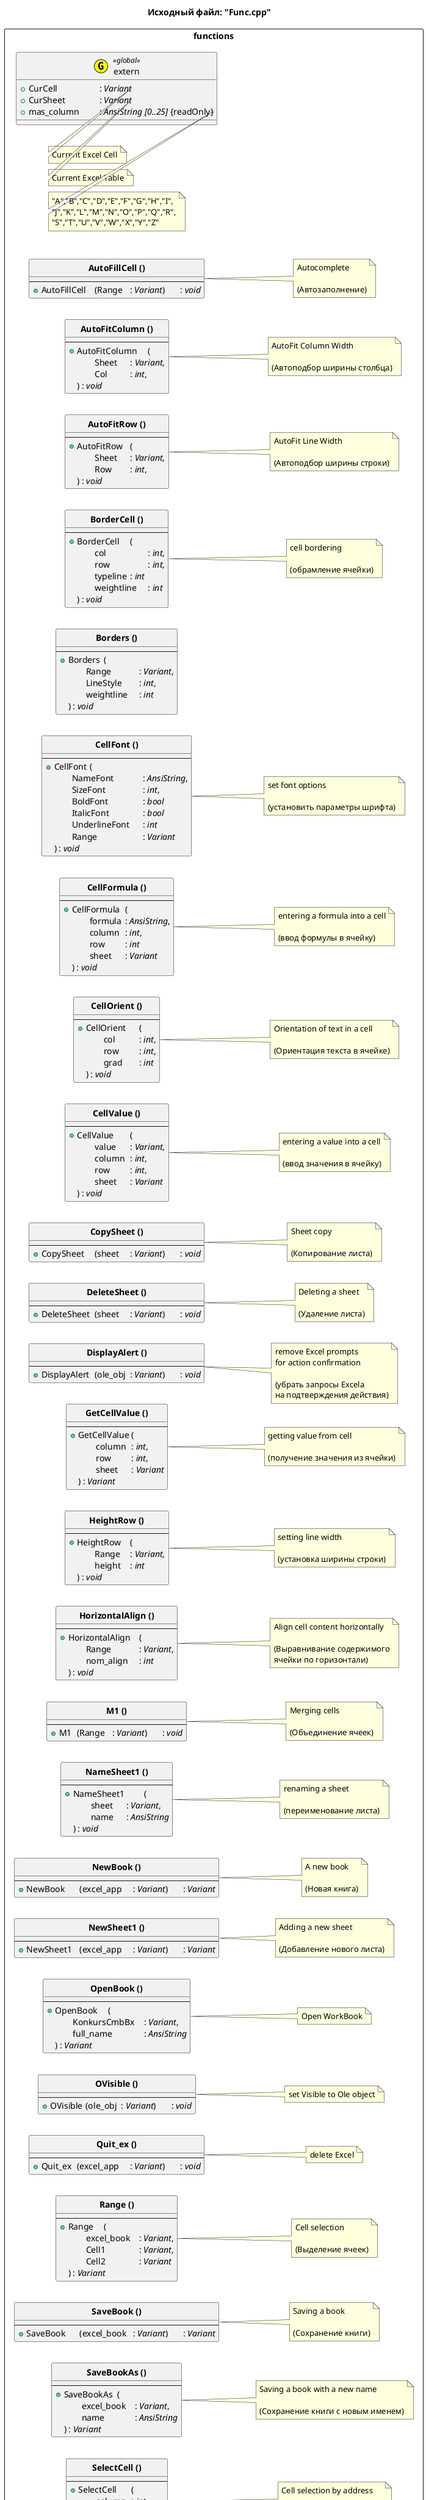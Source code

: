 @startuml Func.cpp

title Исходный файл: "Func.cpp"

scale 750 width


left to right direction

scale max 750 width


package functions <<rectangle>> {
    class extern << (G, yellow) global>>
    {
        + CurCell \t\t\t: <i>Variant</i>
        + CurSheet \t\t: <i>Variant</i>
        + mas_column \t\t: <i>AnsiString [0..25]</i> {readOnly}

    }
    note right of extern::CurCell
    Current Excel Cell
    end note

    note right of extern::CurSheet
    Current Excel Table
    end note

    note right of extern::mas_column
    "A","B","C","D","E","F","G","H","I",
    "J","K","L","M","N","O","P","Q","R",
    "S","T","U","V","W","X","Y","Z"
    end note



    class "<b>AutoFillCell ()</b>" {
        --
        + AutoFillCell \t(Range \t: <i>Variant</i>) \t: <i>void</i>
    }

    hide "<b>AutoFillCell ()</b>" circle
    show "<b>AutoFillCell ()</b>" method

    note right of "<b>AutoFillCell ()</b>"
    Autocomplete

    (Автозаполнение)
    end note



    class "<b>AutoFitColumn ()</b>" {
        --
        + AutoFitColumn \t(
            \tSheet \t: <i>Variant</i>,
            \tCol \t\t: <i>int</i>,
            ) : <i>void</i>
    }

    hide "<b>AutoFitColumn ()</b>" circle
    show "<b>AutoFitColumn ()</b>" method

    note right of "<b>AutoFitColumn ()</b>"
    AutoFit Column Width

    (Автоподбор ширины столбца)
    end note



    class "<b>AutoFitRow ()</b>" {
        --
        + AutoFitRow \t(
            \tSheet \t: <i>Variant</i>,
            \tRow \t: <i>int</i>,
            ) : <i>void</i>
    }

    hide "<b>AutoFitRow ()</b>" circle
    show "<b>AutoFitRow ()</b>" method

    note right of "<b>AutoFitRow ()</b>"
    AutoFit Line Width

    (Автоподбор ширины строки)
    end note



    class "<b>BorderCell ()</b>" {
        --
        + BorderCell \t(
            \tcol \t\t\t: <i>int</i>,
            \trow \t\t\t: <i>int</i>,
            \ttypeline \t: <i>int</i>
            \tweightline \t: <i>int</i>
            ) : <i>void</i>
    }

    hide "<b>BorderCell ()</b>" circle
    show "<b>BorderCell ()</b>" method

    note right of "<b>BorderCell ()</b>"
    cell bordering

    (обрамление ячейки)
    end note



    class "<b>Borders ()</b>" {
        --
        + Borders \t(
            \tRange \t\t: <i>Variant</i>,
            \tLineStyle \t: <i>int</i>,
            \tweightline \t: <i>int</i>
            ) : <i>void</i>
    }

    hide "<b>Borders ()</b>" circle
    show "<b>Borders ()</b>" method



    class "<b>CellFont ()</b>" {
        --
        + CellFont \t(
            \tNameFont \t\t: <i>AnsiString</i>,
            \tSizeFont \t\t: <i>int</i>,
            \tBoldFont \t\t: <i>bool</i>
            \tItalicFont \t\t: <i>bool</i>
            \tUnderlineFont \t: <i>int</i>
            \tRange \t\t\t: <i>Variant</i>
            ) : <i>void</i>
    }

    hide "<b>CellFont ()</b>" circle
    show "<b>CellFont ()</b>" method

    note right of "<b>CellFont ()</b>"
    set font options

    (установить параметры шрифта)
    end note



    class "<b>CellFormula ()</b>" {
        --
        + CellFormula \t(
            \tformula \t: <i>AnsiString</i>,
            \tcolumn \t: <i>int</i>,
            \trow \t\t: <i>int</i>
            \tsheet \t: <i>Variant</i>
            ) : <i>void</i>
    }

    hide "<b>CellFormula ()</b>" circle
    show "<b>CellFormula ()</b>" method

    note right of "<b>CellFormula ()</b>"
    entering a formula into a cell

    (ввод формулы в ячейку)
    end note



    class "<b>CellOrient ()</b>" {
        --
        + CellOrient \t(
            \tcol \t\t: <i>int</i>,
            \trow \t\t: <i>int</i>,
            \tgrad \t: <i>int</i>
            ) : <i>void</i>
    }

    hide "<b>CellOrient ()</b>" circle
    show "<b>CellOrient ()</b>" method

    note right of "<b>CellOrient ()</b>"
    Orientation of text in a cell

    (Ориентация текста в ячейке)
    end note



    class "<b>CellValue ()</b>" {
        --
        + CellValue \t(
            \tvalue \t: <i>Variant</i>,
            \tcolumn \t: <i>int</i>,
            \trow \t\t: <i>int</i>,
            \tsheet \t: <i>Variant</i>
            ) : <i>void</i>
    }

    hide "<b>CellValue ()</b>" circle
    show "<b>CellValue ()</b>" method

    note right of "<b>CellValue ()</b>"
    entering a value into a cell

    (ввод значения в ячейку)
    end note



    class "<b>CopySheet ()</b>" {
        --
        + CopySheet \t(sheet \t: <i>Variant</i>) \t: <i>void</i>
    }

    hide "<b>CopySheet ()</b>" circle
    show "<b>CopySheet ()</b>" method

    note right of "<b>CopySheet ()</b>"
    Sheet copy

    (Копирование листа)
    end note



    class "<b>DeleteSheet ()</b>" {
        --
        + DeleteSheet \t(sheet \t: <i>Variant</i>) \t: <i>void</i>
    }

    hide "<b>DeleteSheet ()</b>" circle
    show "<b>DeleteSheet ()</b>" method

    note right of "<b>DeleteSheet ()</b>"
    Deleting a sheet

    (Удаление листа)
    end note


    
    class "<b>DisplayAlert ()</b>" {
        --
        + DisplayAlert \t(ole_obj \t: <i>Variant</i>) \t: <i>void</i>
    }

    hide "<b>DisplayAlert ()</b>" circle
    show "<b>DisplayAlert ()</b>" method

    note right of "<b>DisplayAlert ()</b>"
    remove Excel prompts
    for action confirmation

    (убрать запросы Excela
    на подтверждения действия)
    end note



    class "<b>GetCellValue ()</b>" {
        --
        + GetCellValue \t(
            \tcolumn \t: <i>int</i>,
            \trow \t\t: <i>int</i>,
            \tsheet \t: <i>Variant</i>
            ) : <i>Variant</i>
    }

    hide "<b>GetCellValue ()</b>" circle
    show "<b>GetCellValue ()</b>" method

    note right of "<b>GetCellValue ()</b>"
    getting value from cell

    (получение значения из ячейки)
    end note



    class "<b>HeightRow ()</b>" {
        --
        + HeightRow \t(
            \tRange \t: <i>Variant</i>,
            \theight \t: <i>int</i>
            ) : <i>void</i>
    }

    hide "<b>HeightRow ()</b>" circle
    show "<b>HeightRow ()</b>" method

    note right of "<b>HeightRow ()</b>"
    setting line width

    (установка ширины строки)
    end note



    class "<b>HorizontalAlign ()</b>" {
        --
        + HorizontalAlign \t(
            \tRange \t\t: <i>Variant</i>,
            \tnom_align \t: <i>int</i>
            ) : <i>void</i>
    }

    hide "<b>HorizontalAlign ()</b>" circle
    show "<b>HorizontalAlign ()</b>" method

    note right of "<b>HorizontalAlign ()</b>"
    Align cell content horizontally

    (Выравнивание содержимого
    ячейки по горизонтали)
    end note



    class "<b>M1 ()</b>" {
        --
        + M1 \t(Range\t: <i>Variant</i>) \t: <i>void</i>
    }

    hide "<b>M1 ()</b>" circle
    show "<b>M1 ()</b>" method

    note right of "<b>M1 ()</b>"
    Merging cells

    (Объединение ячеек)
    end note



    class "<b>NameSheet1 ()</b>" {
        --
        + NameSheet1 \t(
            \tsheet \t: <i>Variant</i>,
            \tname \t: <i>AnsiString</i>
            ) : <i>void</i>
    }

    hide "<b>NameSheet1 ()</b>" circle
    show "<b>NameSheet1 ()</b>" method

    note right of "<b>NameSheet1 ()</b>"
    renaming a sheet

    (переименование листа)
    end note



    class "<b>NewBook ()</b>" {
        --
        + NewBook \t(excel_app \t: <i>Variant</i>) \t: <i>Variant</i>
    }

    hide "<b>NewBook ()</b>" circle
    show "<b>NewBook ()</b>" method

    note right of "<b>NewBook ()</b>"
    A new book

    (Новая книга)
    end note



    class "<b>NewSheet1 ()</b>" {
        --
        + NewSheet1 \t(excel_app \t: <i>Variant</i>) \t: <i>Variant</i>
    }

    hide "<b>NewSheet1 ()</b>" circle
    show "<b>NewSheet1 ()</b>" method

    note right of "<b>NewSheet1 ()</b>"
    Adding a new sheet

    (Добавление нового листа)
    end note



    class "<b>OpenBook ()</b>" {
        --
        + OpenBook \t(
            \tKonkursCmbBx \t: <i>Variant</i>,
            \tfull_name \t\t: <i>AnsiString</i>
            ) : <i>Variant</i>
    }

    hide "<b>OpenBook ()</b>" circle
    show "<b>OpenBook ()</b>" method

    note right of "<b>OpenBook ()</b>"
    Open WorkBook
    end note



    class "<b>OVisible ()</b>" {
        --
        + OVisible \t(ole_obj \t: <i>Variant</i>) \t: <i>void</i>
    }

    hide "<b>OVisible ()</b>" circle
    show "<b>OVisible ()</b>" method

    note right of "<b>OVisible ()</b>"
    set Visible to Ole object
    end note



    class "<b>Quit_ex ()</b>" {
        --
        + Quit_ex \t(excel_app \t: <i>Variant</i>) \t: <i>void</i>
    }

    hide "<b>Quit_ex ()</b>" circle
    show "<b>Quit_ex ()</b>" method

    note right of "<b>Quit_ex ()</b>"
    delete Excel
    end note



    class "<b>Range ()</b>" {
        --
        + Range \t(
            \texcel_book \t: <i>Variant</i>,
            \tCell1 \t\t: <i>Variant</i>,
            \tCell2 \t\t: <i>Variant</i>
            ) : <i>Variant</i>
    }

    hide "<b>Range ()</b>" circle
    show "<b>Range ()</b>" method

    note right of "<b>Range ()</b>"
    Cell selection

    (Выделение ячеек)
    end note



    class "<b>SaveBook ()</b>" {
        --
        + SaveBook \t(excel_book \t: <i>Variant</i>) \t: <i>Variant</i>
    }

    hide "<b>SaveBook ()</b>" circle
    show "<b>SaveBook ()</b>" method

    note right of "<b>SaveBook ()</b>"
    Saving a book

    (Сохранение книги)
    end note



    class "<b>SaveBookAs ()</b>" {
        --
        + SaveBookAs \t(
            \texcel_book \t: <i>Variant</i>,
            \tname \t\t: <i>AnsiString</i>
            ) : <i>Variant</i>
    }

    hide "<b>SaveBookAs ()</b>" circle
    show "<b>SaveBookAs ()</b>" method

    note right of "<b>SaveBookAs ()</b>"
    Saving a book with a new name
    
    (Сохранение книги c новым именем)
    end note



    class "<b>SelectCell ()</b>" {
        --
        + SelectCell \t(
            \tcolumn \t: <i>int</i>,
            \trow \t\t: <i>int</i>,
            \tsheet \t: <i>Variant</i>
            ) : <i>Variant</i>
    }

    hide "<b>SelectCell ()</b>" circle
    show "<b>SelectCell ()</b>" method

    note right of "<b>SelectCell ()</b>"
    Cell selection by address

    (Выбор ячейки по адресу)
    end note



    class "<b>SelectColumn ()</b>" {
        --
        + SelectColumn \t(
            \tsheet \t: <i>Variant</i>,
            \tcolumn \t: <i>int</i>
            ) : <i>Variant</i>
    }

    hide "<b>SelectColumn ()</b>" circle
    show "<b>SelectColumn ()</b>" method

    note right of "<b>SelectColumn ()</b>"
    select column

    (выбрать столбец)
    end note



    class "<b>SelectRow ()</b>" {
        --
        + SelectRow \t(
            \tsheet \t: <i>Variant</i>,
            \trow \t\t: <i>int</i>
            ): <i>Variant</i>
    }

    hide "<b>SelectRow ()</b>" circle
    show "<b>SelectRow ()</b>" method

    note right of "<b>SelectRow ()</b>"
    select row
    (выбрать строку)
    end note



    class "<b>SelectSheet ()</b>" {
        --
        + SelectSheet \t(
            \texcel_book \t: <i>Variant</i>,
            \tname \t\t: <i>AnsiString</i>
            ) : <i>Variant</i>
    }

    hide "<b>SelectSheet ()</b>" circle
    show "<b>SelectSheet ()</b>" method

    note right of "<b>SelectSheet ()</b>"
    Select WorkSheet by Name
    end note



    class "<b>SheetFormat ()</b>" {
        --
        + SheetFormat \t(
            \tcell \t\t: <i>Variant</i>,
            \tFormat \t: <i>AnsiString</i>
            ) : <i>void</i>
    }

    hide "<b>SheetFormat ()</b>" circle
    show "<b>SheetFormat ()</b>" method

    note right of "<b>SheetFormat ()</b>"
    Cell Format

    (Формат ячейки)
    end note



    class "<b>VerticalAlign ()</b>" {
        --
        + VerticalAlign \t(
            \tRange \t\t: <i>Variant</i>,
            \tnom_align \t: <i>int</i>
            ) : <i>void</i>
    }

    hide "<b>VerticalAlign ()</b>" circle
    show "<b>VerticalAlign ()</b>" method

    note right of "<b>VerticalAlign ()</b>"
    Align cell contents vertically

    (Выравнивание содержимого
    ячейки по вертикали)
    end note



    class "<b>W1 ()</b>" {
        --
        + W1 \t(Range \t: <i>Variant</i>) \t: <i>void</i>
    }

    hide "<b>W1 ()</b>" circle
    show "<b>W1 ()</b>" method

    note right of "<b>W1 ()</b>"
    Word wrap

    (Перенос по словам)
    end note
}



@enduml
